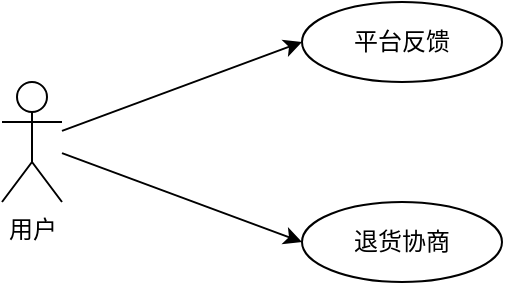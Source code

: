 <mxfile version="17.4.5" type="github">
  <diagram id="dt1ZyQyBYtfI09rklhxm" name="第 1 页">
    <mxGraphModel dx="1036" dy="557" grid="0" gridSize="10" guides="1" tooltips="1" connect="1" arrows="1" fold="1" page="1" pageScale="1" pageWidth="1169" pageHeight="827" math="0" shadow="0">
      <root>
        <mxCell id="0" />
        <mxCell id="1" parent="0" />
        <mxCell id="wMH5A3hO3QKet3aU06fW-3" style="edgeStyle=none;rounded=0;orthogonalLoop=1;jettySize=auto;html=1;entryX=0;entryY=0.5;entryDx=0;entryDy=0;fontSize=11;" edge="1" parent="1" source="wMH5A3hO3QKet3aU06fW-9" target="wMH5A3hO3QKet3aU06fW-12">
          <mxGeometry relative="1" as="geometry" />
        </mxCell>
        <mxCell id="wMH5A3hO3QKet3aU06fW-5" style="edgeStyle=none;rounded=0;orthogonalLoop=1;jettySize=auto;html=1;entryX=0;entryY=0.5;entryDx=0;entryDy=0;fontSize=11;" edge="1" parent="1" source="wMH5A3hO3QKet3aU06fW-9" target="wMH5A3hO3QKet3aU06fW-14">
          <mxGeometry relative="1" as="geometry" />
        </mxCell>
        <mxCell id="wMH5A3hO3QKet3aU06fW-9" value="用户" style="shape=umlActor;verticalLabelPosition=bottom;verticalAlign=top;html=1;" vertex="1" parent="1">
          <mxGeometry x="260" y="180" width="30" height="60" as="geometry" />
        </mxCell>
        <mxCell id="wMH5A3hO3QKet3aU06fW-12" value="平台反馈" style="ellipse;whiteSpace=wrap;html=1;" vertex="1" parent="1">
          <mxGeometry x="410" y="140" width="100" height="40" as="geometry" />
        </mxCell>
        <mxCell id="wMH5A3hO3QKet3aU06fW-14" value="退货协商" style="ellipse;whiteSpace=wrap;html=1;" vertex="1" parent="1">
          <mxGeometry x="410" y="240" width="100" height="40" as="geometry" />
        </mxCell>
      </root>
    </mxGraphModel>
  </diagram>
</mxfile>
